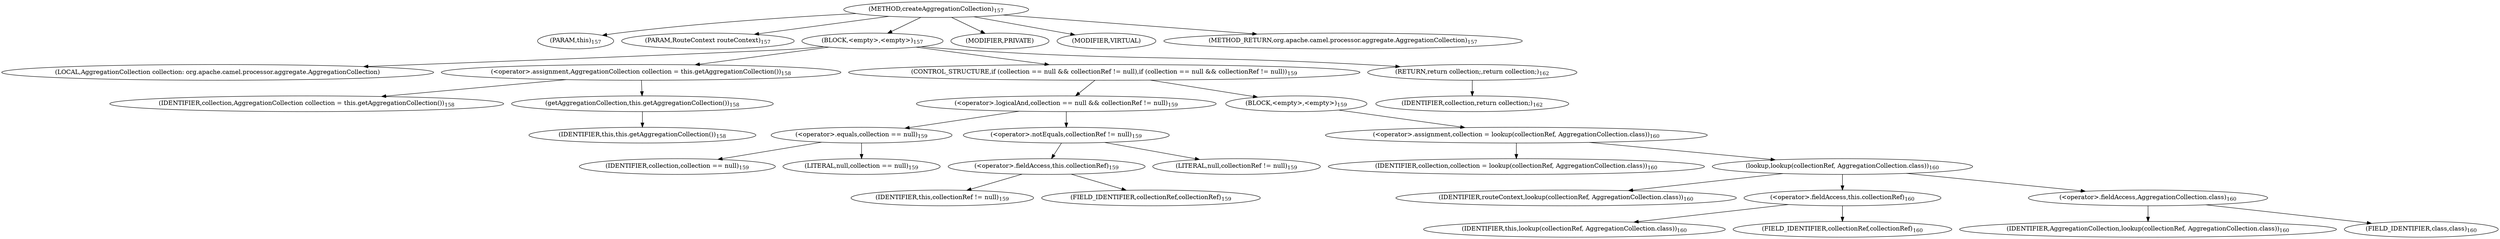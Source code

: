 digraph "createAggregationCollection" {  
"420" [label = <(METHOD,createAggregationCollection)<SUB>157</SUB>> ]
"35" [label = <(PARAM,this)<SUB>157</SUB>> ]
"421" [label = <(PARAM,RouteContext routeContext)<SUB>157</SUB>> ]
"422" [label = <(BLOCK,&lt;empty&gt;,&lt;empty&gt;)<SUB>157</SUB>> ]
"423" [label = <(LOCAL,AggregationCollection collection: org.apache.camel.processor.aggregate.AggregationCollection)> ]
"424" [label = <(&lt;operator&gt;.assignment,AggregationCollection collection = this.getAggregationCollection())<SUB>158</SUB>> ]
"425" [label = <(IDENTIFIER,collection,AggregationCollection collection = this.getAggregationCollection())<SUB>158</SUB>> ]
"426" [label = <(getAggregationCollection,this.getAggregationCollection())<SUB>158</SUB>> ]
"34" [label = <(IDENTIFIER,this,this.getAggregationCollection())<SUB>158</SUB>> ]
"427" [label = <(CONTROL_STRUCTURE,if (collection == null &amp;&amp; collectionRef != null),if (collection == null &amp;&amp; collectionRef != null))<SUB>159</SUB>> ]
"428" [label = <(&lt;operator&gt;.logicalAnd,collection == null &amp;&amp; collectionRef != null)<SUB>159</SUB>> ]
"429" [label = <(&lt;operator&gt;.equals,collection == null)<SUB>159</SUB>> ]
"430" [label = <(IDENTIFIER,collection,collection == null)<SUB>159</SUB>> ]
"431" [label = <(LITERAL,null,collection == null)<SUB>159</SUB>> ]
"432" [label = <(&lt;operator&gt;.notEquals,collectionRef != null)<SUB>159</SUB>> ]
"433" [label = <(&lt;operator&gt;.fieldAccess,this.collectionRef)<SUB>159</SUB>> ]
"434" [label = <(IDENTIFIER,this,collectionRef != null)<SUB>159</SUB>> ]
"435" [label = <(FIELD_IDENTIFIER,collectionRef,collectionRef)<SUB>159</SUB>> ]
"436" [label = <(LITERAL,null,collectionRef != null)<SUB>159</SUB>> ]
"437" [label = <(BLOCK,&lt;empty&gt;,&lt;empty&gt;)<SUB>159</SUB>> ]
"438" [label = <(&lt;operator&gt;.assignment,collection = lookup(collectionRef, AggregationCollection.class))<SUB>160</SUB>> ]
"439" [label = <(IDENTIFIER,collection,collection = lookup(collectionRef, AggregationCollection.class))<SUB>160</SUB>> ]
"440" [label = <(lookup,lookup(collectionRef, AggregationCollection.class))<SUB>160</SUB>> ]
"441" [label = <(IDENTIFIER,routeContext,lookup(collectionRef, AggregationCollection.class))<SUB>160</SUB>> ]
"442" [label = <(&lt;operator&gt;.fieldAccess,this.collectionRef)<SUB>160</SUB>> ]
"443" [label = <(IDENTIFIER,this,lookup(collectionRef, AggregationCollection.class))<SUB>160</SUB>> ]
"444" [label = <(FIELD_IDENTIFIER,collectionRef,collectionRef)<SUB>160</SUB>> ]
"445" [label = <(&lt;operator&gt;.fieldAccess,AggregationCollection.class)<SUB>160</SUB>> ]
"446" [label = <(IDENTIFIER,AggregationCollection,lookup(collectionRef, AggregationCollection.class))<SUB>160</SUB>> ]
"447" [label = <(FIELD_IDENTIFIER,class,class)<SUB>160</SUB>> ]
"448" [label = <(RETURN,return collection;,return collection;)<SUB>162</SUB>> ]
"449" [label = <(IDENTIFIER,collection,return collection;)<SUB>162</SUB>> ]
"450" [label = <(MODIFIER,PRIVATE)> ]
"451" [label = <(MODIFIER,VIRTUAL)> ]
"452" [label = <(METHOD_RETURN,org.apache.camel.processor.aggregate.AggregationCollection)<SUB>157</SUB>> ]
  "420" -> "35" 
  "420" -> "421" 
  "420" -> "422" 
  "420" -> "450" 
  "420" -> "451" 
  "420" -> "452" 
  "422" -> "423" 
  "422" -> "424" 
  "422" -> "427" 
  "422" -> "448" 
  "424" -> "425" 
  "424" -> "426" 
  "426" -> "34" 
  "427" -> "428" 
  "427" -> "437" 
  "428" -> "429" 
  "428" -> "432" 
  "429" -> "430" 
  "429" -> "431" 
  "432" -> "433" 
  "432" -> "436" 
  "433" -> "434" 
  "433" -> "435" 
  "437" -> "438" 
  "438" -> "439" 
  "438" -> "440" 
  "440" -> "441" 
  "440" -> "442" 
  "440" -> "445" 
  "442" -> "443" 
  "442" -> "444" 
  "445" -> "446" 
  "445" -> "447" 
  "448" -> "449" 
}
